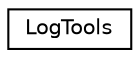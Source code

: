 digraph "Graphical Class Hierarchy"
{
  edge [fontname="Helvetica",fontsize="10",labelfontname="Helvetica",labelfontsize="10"];
  node [fontname="Helvetica",fontsize="10",shape=record];
  rankdir="LR";
  Node0 [label="LogTools",height=0.2,width=0.4,color="black", fillcolor="white", style="filled",URL="$classaworx_1_1lib_1_1lox_1_1LogTools.html"];
}
